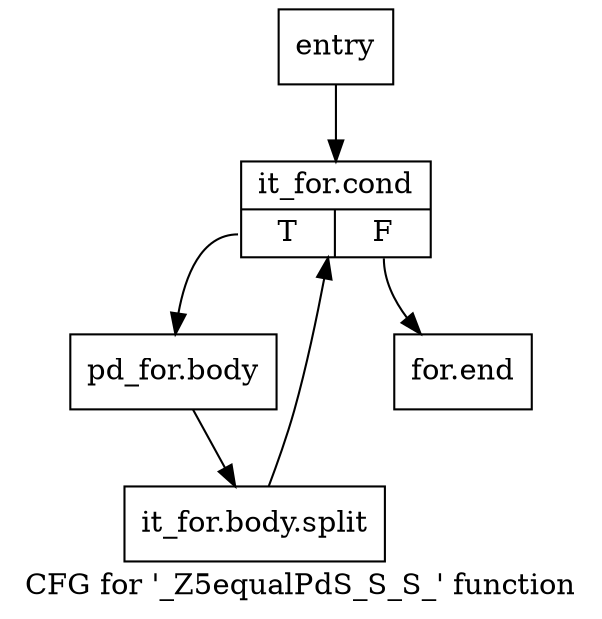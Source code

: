 digraph "CFG for '_Z5equalPdS_S_S_' function" {
	label="CFG for '_Z5equalPdS_S_S_' function";

	Node0x1c36a90 [shape=record,label="{entry}"];
	Node0x1c36a90 -> Node0x1c36ae0;
	Node0x1c36ae0 [shape=record,label="{it_for.cond|{<s0>T|<s1>F}}"];
	Node0x1c36ae0:s0 -> Node0x1c36b30;
	Node0x1c36ae0:s1 -> Node0x1c36b80;
	Node0x1c36b30 [shape=record,label="{pd_for.body}"];
	Node0x1c36b30 -> Node0x26d53d0;
	Node0x26d53d0 [shape=record,label="{it_for.body.split}"];
	Node0x26d53d0 -> Node0x1c36ae0;
	Node0x1c36b80 [shape=record,label="{for.end}"];
}

